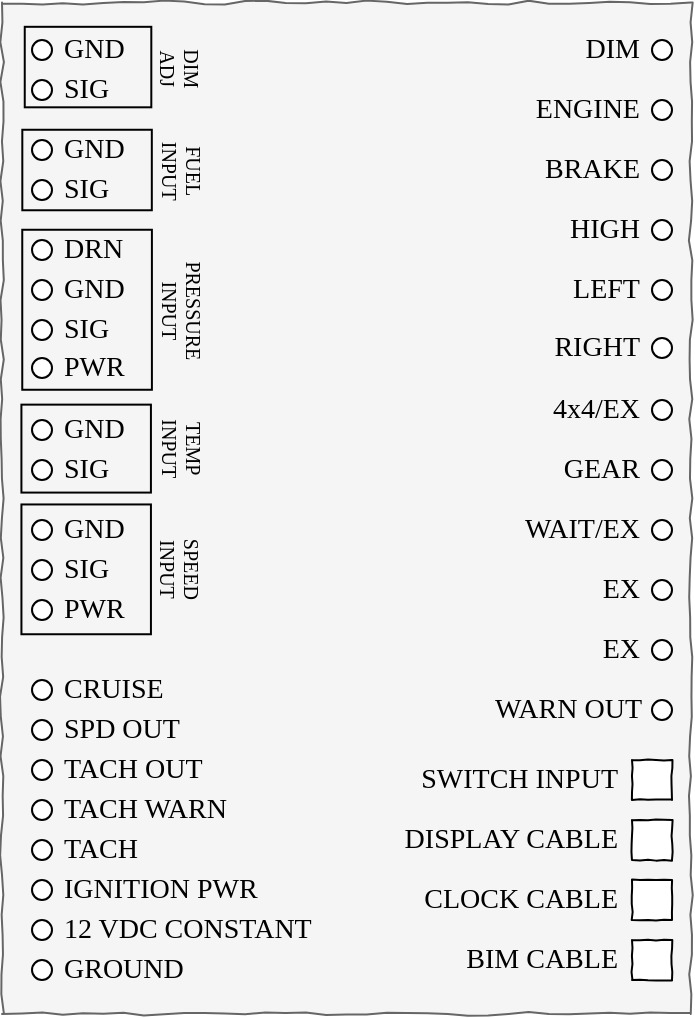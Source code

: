 <mxfile version="23.0.2" type="github">
  <diagram id="i07t7mmh23xNnQ5YnFfk" name="Page-1">
    <mxGraphModel dx="859" dy="656" grid="1" gridSize="10" guides="1" tooltips="1" connect="1" arrows="1" fold="1" page="1" pageScale="1" pageWidth="1100" pageHeight="850" math="0" shadow="0">
      <root>
        <mxCell id="0" />
        <mxCell id="1" parent="0" />
        <mxCell id="Y_vFppH0_Ky8Ca8Mp3E6-1" value="" style="group" vertex="1" connectable="0" parent="1">
          <mxGeometry x="315.005" y="291.255" width="344.38" height="505.77" as="geometry" />
        </mxCell>
        <mxCell id="VSBIXLsl3-3mQV6mPoLs-2" value="" style="rounded=0;whiteSpace=wrap;html=1;hachureGap=4;fontFamily=Architects Daughter;fontSource=https%3A%2F%2Ffonts.googleapis.com%2Fcss%3Ffamily%3DArchitects%2BDaughter;fontSize=20;rotation=90;sketch=1;curveFitting=1;jiggle=2;sketchStyle=comic;fillColor=#f5f5f5;fontColor=#333333;strokeColor=#666666;" parent="Y_vFppH0_Ky8Ca8Mp3E6-1" vertex="1">
          <mxGeometry x="-80.695" y="80.695" width="505.77" height="344.38" as="geometry" />
        </mxCell>
        <mxCell id="QOHi6vaadATqwsfO-8CR-53" value="&lt;font style=&quot;font-size: 10px;&quot;&gt;&lt;span style=&quot;font-size: 10px;&quot;&gt;DIM&lt;br style=&quot;font-size: 10px;&quot;&gt;ADJ&lt;/span&gt;&lt;/font&gt;" style="html=1;hachureGap=4;fontFamily=Montserrat;fontSource=https%3A%2F%2Ffonts.googleapis.com%2Fcss%3Ffamily%3DMontserrat;fontSize=10;fillColor=none;sketchStyle=rough;labelPosition=center;verticalLabelPosition=top;align=center;verticalAlign=bottom;textDirection=rtl;rotation=90;fontStyle=0" parent="Y_vFppH0_Ky8Ca8Mp3E6-1" vertex="1">
          <mxGeometry x="22.885" y="0.635" width="40.25" height="63.28" as="geometry" />
        </mxCell>
        <mxCell id="QOHi6vaadATqwsfO-8CR-57" value="FUEL&lt;br&gt;INPUT" style="html=1;hachureGap=4;fontFamily=Montserrat;fontSource=https%3A%2F%2Ffonts.googleapis.com%2Fcss%3Ffamily%3DMontserrat;fontSize=10;fillColor=none;sketchStyle=rough;labelPosition=center;verticalLabelPosition=top;align=center;verticalAlign=bottom;textDirection=rtl;rotation=90;fontStyle=0" parent="Y_vFppH0_Ky8Ca8Mp3E6-1" vertex="1">
          <mxGeometry x="22.405" y="51.375" width="40.25" height="64.75" as="geometry" />
        </mxCell>
        <mxCell id="QOHi6vaadATqwsfO-8CR-58" value="PRESSURE&lt;br&gt;INPUT" style="html=1;hachureGap=4;fontFamily=Montserrat;fontSource=https%3A%2F%2Ffonts.googleapis.com%2Fcss%3Ffamily%3DMontserrat;fontSize=10;fillColor=none;sketchStyle=rough;labelPosition=center;verticalLabelPosition=top;align=center;verticalAlign=bottom;textDirection=rtl;rotation=90;fontStyle=0;" parent="Y_vFppH0_Ky8Ca8Mp3E6-1" vertex="1">
          <mxGeometry x="2.535" y="121.215" width="80" height="64.82" as="geometry" />
        </mxCell>
        <mxCell id="QOHi6vaadATqwsfO-8CR-60" value="TEMP&lt;br&gt;INPUT" style="html=1;hachureGap=4;fontFamily=Montserrat;fontSource=https%3A%2F%2Ffonts.googleapis.com%2Fcss%3Ffamily%3DMontserrat;fontSize=10;fillColor=none;sketchStyle=rough;labelPosition=center;verticalLabelPosition=top;align=center;verticalAlign=bottom;textDirection=rtl;rotation=90;fontStyle=0" parent="Y_vFppH0_Ky8Ca8Mp3E6-1" vertex="1">
          <mxGeometry x="20.095" y="190.675" width="43.97" height="64.75" as="geometry" />
        </mxCell>
        <mxCell id="QOHi6vaadATqwsfO-8CR-61" value="SPEED&lt;br&gt;INPUT" style="html=1;hachureGap=4;fontFamily=Montserrat;fontSource=https%3A%2F%2Ffonts.googleapis.com%2Fcss%3Ffamily%3DMontserrat;fontSize=10;fillColor=none;sketchStyle=rough;labelPosition=center;verticalLabelPosition=top;align=center;verticalAlign=bottom;textDirection=rtl;rotation=90;fontStyle=0" parent="Y_vFppH0_Ky8Ca8Mp3E6-1" vertex="1">
          <mxGeometry x="9.635" y="251.045" width="64.9" height="64.75" as="geometry" />
        </mxCell>
        <mxCell id="QOHi6vaadATqwsfO-8CR-1" value="&lt;font style=&quot;font-size: 14px;&quot; data-font-src=&quot;https://fonts.googleapis.com/css?family=Montserrat&quot; face=&quot;Montserrat&quot;&gt;DIM&lt;/font&gt;" style="ellipse;whiteSpace=wrap;html=1;aspect=fixed;hachureGap=4;fontFamily=Architects Daughter;fontSource=https%3A%2F%2Ffonts.googleapis.com%2Fcss%3Ffamily%3DArchitects%2BDaughter;fontSize=14;labelPosition=left;verticalLabelPosition=middle;align=right;verticalAlign=middle;spacingLeft=0;spacingRight=6;spacingTop=0;spacingBottom=0;spacing=0;" parent="Y_vFppH0_Ky8Ca8Mp3E6-1" vertex="1">
          <mxGeometry x="324.995" y="18.745" width="10" height="10" as="geometry" />
        </mxCell>
        <mxCell id="QOHi6vaadATqwsfO-8CR-3" value="&lt;font style=&quot;font-size: 14px;&quot; data-font-src=&quot;https://fonts.googleapis.com/css?family=Montserrat&quot; face=&quot;Montserrat&quot;&gt;ENGINE&lt;/font&gt;" style="ellipse;whiteSpace=wrap;html=1;aspect=fixed;hachureGap=4;fontFamily=Architects Daughter;fontSource=https%3A%2F%2Ffonts.googleapis.com%2Fcss%3Ffamily%3DArchitects%2BDaughter;fontSize=14;labelPosition=left;verticalLabelPosition=middle;align=right;verticalAlign=middle;spacingLeft=0;spacingRight=6;spacingTop=0;spacingBottom=0;spacing=0;" parent="Y_vFppH0_Ky8Ca8Mp3E6-1" vertex="1">
          <mxGeometry x="324.995" y="48.745" width="10" height="10" as="geometry" />
        </mxCell>
        <mxCell id="QOHi6vaadATqwsfO-8CR-4" value="&lt;font face=&quot;Montserrat&quot; style=&quot;font-size: 14px;&quot;&gt;BRAKE&lt;/font&gt;" style="ellipse;whiteSpace=wrap;html=1;aspect=fixed;hachureGap=4;fontFamily=Architects Daughter;fontSource=https%3A%2F%2Ffonts.googleapis.com%2Fcss%3Ffamily%3DArchitects%2BDaughter;fontSize=14;labelPosition=left;verticalLabelPosition=middle;align=right;verticalAlign=middle;spacingLeft=0;spacingRight=6;spacingTop=0;spacingBottom=0;spacing=0;" parent="Y_vFppH0_Ky8Ca8Mp3E6-1" vertex="1">
          <mxGeometry x="324.995" y="78.745" width="10" height="10" as="geometry" />
        </mxCell>
        <mxCell id="QOHi6vaadATqwsfO-8CR-5" value="&lt;font style=&quot;font-size: 14px;&quot; data-font-src=&quot;https://fonts.googleapis.com/css?family=Montserrat&quot; face=&quot;Montserrat&quot;&gt;HIGH&lt;/font&gt;" style="ellipse;whiteSpace=wrap;html=1;aspect=fixed;hachureGap=4;fontFamily=Architects Daughter;fontSource=https%3A%2F%2Ffonts.googleapis.com%2Fcss%3Ffamily%3DArchitects%2BDaughter;fontSize=14;labelPosition=left;verticalLabelPosition=middle;align=right;verticalAlign=middle;spacingLeft=0;spacingRight=6;spacingTop=0;spacingBottom=0;spacing=0;" parent="Y_vFppH0_Ky8Ca8Mp3E6-1" vertex="1">
          <mxGeometry x="324.995" y="108.745" width="10" height="10" as="geometry" />
        </mxCell>
        <mxCell id="QOHi6vaadATqwsfO-8CR-6" value="&lt;font style=&quot;font-size: 14px;&quot; data-font-src=&quot;https://fonts.googleapis.com/css?family=Montserrat&quot; face=&quot;Montserrat&quot;&gt;LEFT&lt;/font&gt;" style="ellipse;whiteSpace=wrap;html=1;aspect=fixed;hachureGap=4;fontFamily=Architects Daughter;fontSource=https%3A%2F%2Ffonts.googleapis.com%2Fcss%3Ffamily%3DArchitects%2BDaughter;fontSize=14;labelPosition=left;verticalLabelPosition=middle;align=right;verticalAlign=middle;spacingLeft=0;spacingRight=6;spacingTop=0;spacingBottom=0;spacing=0;" parent="Y_vFppH0_Ky8Ca8Mp3E6-1" vertex="1">
          <mxGeometry x="324.995" y="138.745" width="10" height="10" as="geometry" />
        </mxCell>
        <mxCell id="QOHi6vaadATqwsfO-8CR-9" value="&lt;font style=&quot;font-size: 14px;&quot; data-font-src=&quot;https://fonts.googleapis.com/css?family=Montserrat&quot; face=&quot;Montserrat&quot;&gt;RIGHT&lt;/font&gt;" style="ellipse;whiteSpace=wrap;html=1;aspect=fixed;hachureGap=4;fontFamily=Architects Daughter;fontSource=https%3A%2F%2Ffonts.googleapis.com%2Fcss%3Ffamily%3DArchitects%2BDaughter;fontSize=14;labelPosition=left;verticalLabelPosition=middle;align=right;verticalAlign=middle;spacingLeft=0;spacingRight=6;spacingTop=0;spacingBottom=0;spacing=0;" parent="Y_vFppH0_Ky8Ca8Mp3E6-1" vertex="1">
          <mxGeometry x="324.995" y="167.745" width="10" height="10" as="geometry" />
        </mxCell>
        <mxCell id="QOHi6vaadATqwsfO-8CR-10" value="&lt;font style=&quot;font-size: 14px;&quot; data-font-src=&quot;https://fonts.googleapis.com/css?family=Montserrat&quot; face=&quot;Montserrat&quot;&gt;4x4/EX&lt;/font&gt;" style="ellipse;whiteSpace=wrap;html=1;aspect=fixed;hachureGap=4;fontFamily=Architects Daughter;fontSource=https%3A%2F%2Ffonts.googleapis.com%2Fcss%3Ffamily%3DArchitects%2BDaughter;fontSize=14;labelPosition=left;verticalLabelPosition=middle;align=right;verticalAlign=middle;spacingLeft=0;spacingRight=6;spacingTop=0;spacingBottom=0;spacing=0;" parent="Y_vFppH0_Ky8Ca8Mp3E6-1" vertex="1">
          <mxGeometry x="324.995" y="198.745" width="10" height="10" as="geometry" />
        </mxCell>
        <mxCell id="QOHi6vaadATqwsfO-8CR-11" value="&lt;font style=&quot;font-size: 14px;&quot; data-font-src=&quot;https://fonts.googleapis.com/css?family=Montserrat&quot; face=&quot;Montserrat&quot;&gt;GEAR&lt;/font&gt;" style="ellipse;whiteSpace=wrap;html=1;aspect=fixed;hachureGap=4;fontFamily=Architects Daughter;fontSource=https%3A%2F%2Ffonts.googleapis.com%2Fcss%3Ffamily%3DArchitects%2BDaughter;fontSize=14;labelPosition=left;verticalLabelPosition=middle;align=right;verticalAlign=middle;spacingLeft=0;spacingRight=6;spacingTop=0;spacingBottom=0;spacing=0;" parent="Y_vFppH0_Ky8Ca8Mp3E6-1" vertex="1">
          <mxGeometry x="324.995" y="228.745" width="10" height="10" as="geometry" />
        </mxCell>
        <mxCell id="QOHi6vaadATqwsfO-8CR-13" value="&lt;font style=&quot;font-size: 14px;&quot; data-font-src=&quot;https://fonts.googleapis.com/css?family=Montserrat&quot; face=&quot;Montserrat&quot;&gt;WAIT/EX&lt;/font&gt;" style="ellipse;whiteSpace=wrap;html=1;aspect=fixed;hachureGap=4;fontFamily=Architects Daughter;fontSource=https%3A%2F%2Ffonts.googleapis.com%2Fcss%3Ffamily%3DArchitects%2BDaughter;fontSize=14;labelPosition=left;verticalLabelPosition=middle;align=right;verticalAlign=middle;spacingLeft=0;spacingRight=6;spacingTop=0;spacingBottom=0;spacing=0;" parent="Y_vFppH0_Ky8Ca8Mp3E6-1" vertex="1">
          <mxGeometry x="324.995" y="258.745" width="10" height="10" as="geometry" />
        </mxCell>
        <mxCell id="QOHi6vaadATqwsfO-8CR-14" value="&lt;font style=&quot;font-size: 14px;&quot; data-font-src=&quot;https://fonts.googleapis.com/css?family=Montserrat&quot; face=&quot;Montserrat&quot;&gt;EX&lt;/font&gt;" style="ellipse;whiteSpace=wrap;html=1;aspect=fixed;hachureGap=4;fontFamily=Architects Daughter;fontSource=https%3A%2F%2Ffonts.googleapis.com%2Fcss%3Ffamily%3DArchitects%2BDaughter;fontSize=14;labelPosition=left;verticalLabelPosition=middle;align=right;verticalAlign=middle;spacingLeft=0;spacingRight=6;spacingTop=0;spacingBottom=0;spacing=0;" parent="Y_vFppH0_Ky8Ca8Mp3E6-1" vertex="1">
          <mxGeometry x="324.995" y="288.745" width="10" height="10" as="geometry" />
        </mxCell>
        <mxCell id="QOHi6vaadATqwsfO-8CR-15" value="&lt;font style=&quot;font-size: 14px;&quot; data-font-src=&quot;https://fonts.googleapis.com/css?family=Montserrat&quot; face=&quot;Montserrat&quot;&gt;EX&lt;/font&gt;" style="ellipse;whiteSpace=wrap;html=1;aspect=fixed;hachureGap=4;fontFamily=Architects Daughter;fontSource=https%3A%2F%2Ffonts.googleapis.com%2Fcss%3Ffamily%3DArchitects%2BDaughter;fontSize=14;labelPosition=left;verticalLabelPosition=middle;align=right;verticalAlign=middle;spacingLeft=0;spacingRight=6;spacingTop=0;spacingBottom=0;spacing=0;" parent="Y_vFppH0_Ky8Ca8Mp3E6-1" vertex="1">
          <mxGeometry x="324.995" y="318.745" width="10" height="10" as="geometry" />
        </mxCell>
        <mxCell id="QOHi6vaadATqwsfO-8CR-16" value="&lt;font style=&quot;font-size: 14px;&quot; data-font-src=&quot;https://fonts.googleapis.com/css?family=Montserrat&quot; face=&quot;Montserrat&quot;&gt;WARN OUT&lt;/font&gt;" style="ellipse;html=1;aspect=fixed;hachureGap=4;fontFamily=Architects Daughter;fontSource=https%3A%2F%2Ffonts.googleapis.com%2Fcss%3Ffamily%3DArchitects%2BDaughter;fontSize=14;labelPosition=left;verticalLabelPosition=middle;align=right;verticalAlign=middle;spacingLeft=0;spacingRight=6;spacingTop=0;spacingBottom=0;spacing=0;" parent="Y_vFppH0_Ky8Ca8Mp3E6-1" vertex="1">
          <mxGeometry x="324.995" y="348.745" width="10" height="10" as="geometry" />
        </mxCell>
        <mxCell id="QOHi6vaadATqwsfO-8CR-17" value="&lt;font style=&quot;font-size: 14px;&quot; data-font-src=&quot;https://fonts.googleapis.com/css?family=Montserrat&quot; face=&quot;Montserrat&quot;&gt;GND&lt;/font&gt;" style="ellipse;whiteSpace=wrap;html=1;aspect=fixed;hachureGap=4;fontFamily=Architects Daughter;fontSource=https%3A%2F%2Ffonts.googleapis.com%2Fcss%3Ffamily%3DArchitects%2BDaughter;fontSize=14;labelPosition=right;verticalLabelPosition=middle;align=left;verticalAlign=middle;spacingLeft=6;spacingRight=0;spacingTop=0;spacingBottom=0;spacing=0;" parent="Y_vFppH0_Ky8Ca8Mp3E6-1" vertex="1">
          <mxGeometry x="14.995" y="18.745" width="10" height="10" as="geometry" />
        </mxCell>
        <mxCell id="QOHi6vaadATqwsfO-8CR-19" value="&lt;font style=&quot;font-size: 14px;&quot; data-font-src=&quot;https://fonts.googleapis.com/css?family=Montserrat&quot; face=&quot;Montserrat&quot;&gt;SIG&lt;/font&gt;" style="ellipse;whiteSpace=wrap;html=1;aspect=fixed;hachureGap=4;fontFamily=Architects Daughter;fontSource=https%3A%2F%2Ffonts.googleapis.com%2Fcss%3Ffamily%3DArchitects%2BDaughter;fontSize=14;labelPosition=right;verticalLabelPosition=middle;align=left;verticalAlign=middle;spacingLeft=6;spacingRight=0;spacingTop=0;spacingBottom=0;spacing=0;" parent="Y_vFppH0_Ky8Ca8Mp3E6-1" vertex="1">
          <mxGeometry x="14.995" y="38.745" width="10" height="10" as="geometry" />
        </mxCell>
        <mxCell id="QOHi6vaadATqwsfO-8CR-20" value="&lt;font style=&quot;font-size: 14px;&quot; data-font-src=&quot;https://fonts.googleapis.com/css?family=Montserrat&quot; face=&quot;Montserrat&quot;&gt;GND&lt;/font&gt;" style="ellipse;whiteSpace=wrap;html=1;aspect=fixed;hachureGap=4;fontFamily=Architects Daughter;fontSource=https%3A%2F%2Ffonts.googleapis.com%2Fcss%3Ffamily%3DArchitects%2BDaughter;fontSize=14;labelPosition=right;verticalLabelPosition=middle;align=left;verticalAlign=middle;spacingLeft=6;spacingRight=0;spacingTop=0;spacingBottom=0;spacing=0;" parent="Y_vFppH0_Ky8Ca8Mp3E6-1" vertex="1">
          <mxGeometry x="14.995" y="68.745" width="10" height="10" as="geometry" />
        </mxCell>
        <mxCell id="QOHi6vaadATqwsfO-8CR-21" value="&lt;font style=&quot;font-size: 14px;&quot; data-font-src=&quot;https://fonts.googleapis.com/css?family=Montserrat&quot; face=&quot;Montserrat&quot;&gt;SIG&lt;/font&gt;" style="ellipse;whiteSpace=wrap;html=1;aspect=fixed;hachureGap=4;fontFamily=Architects Daughter;fontSource=https%3A%2F%2Ffonts.googleapis.com%2Fcss%3Ffamily%3DArchitects%2BDaughter;fontSize=14;labelPosition=right;verticalLabelPosition=middle;align=left;verticalAlign=middle;spacingLeft=6;spacingRight=0;spacingTop=0;spacingBottom=0;spacing=0;" parent="Y_vFppH0_Ky8Ca8Mp3E6-1" vertex="1">
          <mxGeometry x="14.995" y="88.745" width="10" height="10" as="geometry" />
        </mxCell>
        <mxCell id="QOHi6vaadATqwsfO-8CR-22" value="&lt;font style=&quot;font-size: 14px;&quot; data-font-src=&quot;https://fonts.googleapis.com/css?family=Montserrat&quot; face=&quot;Montserrat&quot;&gt;DRN&lt;/font&gt;" style="ellipse;whiteSpace=wrap;html=1;aspect=fixed;hachureGap=4;fontFamily=Architects Daughter;fontSource=https%3A%2F%2Ffonts.googleapis.com%2Fcss%3Ffamily%3DArchitects%2BDaughter;fontSize=14;labelPosition=right;verticalLabelPosition=middle;align=left;verticalAlign=middle;spacingLeft=6;spacingRight=0;spacingTop=0;spacingBottom=0;spacing=0;" parent="Y_vFppH0_Ky8Ca8Mp3E6-1" vertex="1">
          <mxGeometry x="14.995" y="118.745" width="10" height="10" as="geometry" />
        </mxCell>
        <mxCell id="QOHi6vaadATqwsfO-8CR-23" value="&lt;font style=&quot;font-size: 14px;&quot; data-font-src=&quot;https://fonts.googleapis.com/css?family=Montserrat&quot; face=&quot;Montserrat&quot;&gt;GND&lt;/font&gt;" style="ellipse;whiteSpace=wrap;html=1;aspect=fixed;hachureGap=4;fontFamily=Architects Daughter;fontSource=https%3A%2F%2Ffonts.googleapis.com%2Fcss%3Ffamily%3DArchitects%2BDaughter;fontSize=14;labelPosition=right;verticalLabelPosition=middle;align=left;verticalAlign=middle;spacingLeft=6;spacingRight=0;spacingTop=0;spacingBottom=0;spacing=0;" parent="Y_vFppH0_Ky8Ca8Mp3E6-1" vertex="1">
          <mxGeometry x="14.995" y="138.745" width="10" height="10" as="geometry" />
        </mxCell>
        <mxCell id="QOHi6vaadATqwsfO-8CR-24" value="&lt;font style=&quot;font-size: 14px;&quot; data-font-src=&quot;https://fonts.googleapis.com/css?family=Montserrat&quot; face=&quot;Montserrat&quot;&gt;SIG&lt;/font&gt;" style="ellipse;whiteSpace=wrap;html=1;aspect=fixed;hachureGap=4;fontFamily=Architects Daughter;fontSource=https%3A%2F%2Ffonts.googleapis.com%2Fcss%3Ffamily%3DArchitects%2BDaughter;fontSize=14;labelPosition=right;verticalLabelPosition=middle;align=left;verticalAlign=middle;spacingLeft=6;spacingRight=0;spacingTop=0;spacingBottom=0;spacing=0;" parent="Y_vFppH0_Ky8Ca8Mp3E6-1" vertex="1">
          <mxGeometry x="14.995" y="158.745" width="10" height="10" as="geometry" />
        </mxCell>
        <mxCell id="QOHi6vaadATqwsfO-8CR-25" value="&lt;font style=&quot;font-size: 14px;&quot; data-font-src=&quot;https://fonts.googleapis.com/css?family=Montserrat&quot; face=&quot;Montserrat&quot;&gt;PWR&lt;/font&gt;" style="ellipse;whiteSpace=wrap;html=1;aspect=fixed;hachureGap=4;fontFamily=Architects Daughter;fontSource=https%3A%2F%2Ffonts.googleapis.com%2Fcss%3Ffamily%3DArchitects%2BDaughter;fontSize=14;labelPosition=right;verticalLabelPosition=middle;align=left;verticalAlign=middle;spacingLeft=6;spacingRight=0;spacingTop=0;spacingBottom=0;spacing=0;" parent="Y_vFppH0_Ky8Ca8Mp3E6-1" vertex="1">
          <mxGeometry x="14.995" y="177.745" width="10" height="10" as="geometry" />
        </mxCell>
        <mxCell id="QOHi6vaadATqwsfO-8CR-26" value="&lt;font style=&quot;font-size: 14px;&quot; data-font-src=&quot;https://fonts.googleapis.com/css?family=Montserrat&quot; face=&quot;Montserrat&quot;&gt;GND&lt;/font&gt;" style="ellipse;whiteSpace=wrap;html=1;aspect=fixed;hachureGap=4;fontFamily=Architects Daughter;fontSource=https%3A%2F%2Ffonts.googleapis.com%2Fcss%3Ffamily%3DArchitects%2BDaughter;fontSize=14;labelPosition=right;verticalLabelPosition=middle;align=left;verticalAlign=middle;spacingLeft=6;spacingRight=0;spacingTop=0;spacingBottom=0;spacing=0;" parent="Y_vFppH0_Ky8Ca8Mp3E6-1" vertex="1">
          <mxGeometry x="14.995" y="208.745" width="10" height="10" as="geometry" />
        </mxCell>
        <mxCell id="QOHi6vaadATqwsfO-8CR-27" value="&lt;font style=&quot;font-size: 14px;&quot; data-font-src=&quot;https://fonts.googleapis.com/css?family=Montserrat&quot; face=&quot;Montserrat&quot;&gt;SIG&lt;/font&gt;" style="ellipse;whiteSpace=wrap;html=1;aspect=fixed;hachureGap=4;fontFamily=Architects Daughter;fontSource=https%3A%2F%2Ffonts.googleapis.com%2Fcss%3Ffamily%3DArchitects%2BDaughter;fontSize=14;labelPosition=right;verticalLabelPosition=middle;align=left;verticalAlign=middle;spacingLeft=6;spacingRight=0;spacingTop=0;spacingBottom=0;spacing=0;" parent="Y_vFppH0_Ky8Ca8Mp3E6-1" vertex="1">
          <mxGeometry x="14.995" y="228.745" width="10" height="10" as="geometry" />
        </mxCell>
        <mxCell id="QOHi6vaadATqwsfO-8CR-28" value="&lt;font style=&quot;font-size: 14px;&quot; data-font-src=&quot;https://fonts.googleapis.com/css?family=Montserrat&quot; face=&quot;Montserrat&quot;&gt;GND&lt;/font&gt;" style="ellipse;whiteSpace=wrap;html=1;aspect=fixed;hachureGap=4;fontFamily=Architects Daughter;fontSource=https%3A%2F%2Ffonts.googleapis.com%2Fcss%3Ffamily%3DArchitects%2BDaughter;fontSize=14;labelPosition=right;verticalLabelPosition=middle;align=left;verticalAlign=middle;spacingLeft=6;spacingRight=0;spacingTop=0;spacingBottom=0;spacing=0;" parent="Y_vFppH0_Ky8Ca8Mp3E6-1" vertex="1">
          <mxGeometry x="14.995" y="258.745" width="10" height="10" as="geometry" />
        </mxCell>
        <mxCell id="QOHi6vaadATqwsfO-8CR-29" value="&lt;font style=&quot;font-size: 14px;&quot; data-font-src=&quot;https://fonts.googleapis.com/css?family=Montserrat&quot; face=&quot;Montserrat&quot;&gt;SIG&lt;/font&gt;" style="ellipse;whiteSpace=wrap;html=1;aspect=fixed;hachureGap=4;fontFamily=Architects Daughter;fontSource=https%3A%2F%2Ffonts.googleapis.com%2Fcss%3Ffamily%3DArchitects%2BDaughter;fontSize=14;labelPosition=right;verticalLabelPosition=middle;align=left;verticalAlign=middle;spacingLeft=6;spacingRight=0;spacingTop=0;spacingBottom=0;spacing=0;" parent="Y_vFppH0_Ky8Ca8Mp3E6-1" vertex="1">
          <mxGeometry x="14.995" y="278.745" width="10" height="10" as="geometry" />
        </mxCell>
        <mxCell id="QOHi6vaadATqwsfO-8CR-30" value="&lt;font face=&quot;Montserrat&quot; style=&quot;font-size: 14px;&quot;&gt;PWR&lt;/font&gt;" style="ellipse;whiteSpace=wrap;html=1;aspect=fixed;hachureGap=4;fontFamily=Architects Daughter;fontSource=https%3A%2F%2Ffonts.googleapis.com%2Fcss%3Ffamily%3DArchitects%2BDaughter;fontSize=14;labelPosition=right;verticalLabelPosition=middle;align=left;verticalAlign=middle;spacingLeft=6;spacingRight=0;spacingTop=0;spacingBottom=0;spacing=0;" parent="Y_vFppH0_Ky8Ca8Mp3E6-1" vertex="1">
          <mxGeometry x="14.995" y="298.745" width="10" height="10" as="geometry" />
        </mxCell>
        <mxCell id="QOHi6vaadATqwsfO-8CR-31" value="&lt;font style=&quot;font-size: 14px;&quot; data-font-src=&quot;https://fonts.googleapis.com/css?family=Montserrat&quot; face=&quot;Montserrat&quot;&gt;CRUISE&lt;/font&gt;" style="ellipse;whiteSpace=wrap;html=1;aspect=fixed;hachureGap=4;fontFamily=Architects Daughter;fontSource=https%3A%2F%2Ffonts.googleapis.com%2Fcss%3Ffamily%3DArchitects%2BDaughter;fontSize=14;labelPosition=right;verticalLabelPosition=middle;align=left;verticalAlign=middle;spacingLeft=6;spacingRight=0;spacingTop=0;spacingBottom=0;spacing=0;" parent="Y_vFppH0_Ky8Ca8Mp3E6-1" vertex="1">
          <mxGeometry x="14.995" y="338.745" width="10" height="10" as="geometry" />
        </mxCell>
        <mxCell id="QOHi6vaadATqwsfO-8CR-32" value="&lt;font style=&quot;font-size: 14px;&quot; data-font-src=&quot;https://fonts.googleapis.com/css?family=Montserrat&quot; face=&quot;Montserrat&quot;&gt;SPD OUT&lt;/font&gt;" style="ellipse;html=1;aspect=fixed;hachureGap=4;fontFamily=Architects Daughter;fontSource=https%3A%2F%2Ffonts.googleapis.com%2Fcss%3Ffamily%3DArchitects%2BDaughter;fontSize=14;labelPosition=right;verticalLabelPosition=middle;align=left;verticalAlign=middle;spacingLeft=6;spacingRight=0;spacingTop=0;spacingBottom=0;spacing=0;" parent="Y_vFppH0_Ky8Ca8Mp3E6-1" vertex="1">
          <mxGeometry x="14.995" y="358.745" width="10" height="10" as="geometry" />
        </mxCell>
        <mxCell id="QOHi6vaadATqwsfO-8CR-33" value="&lt;font style=&quot;font-size: 14px;&quot; data-font-src=&quot;https://fonts.googleapis.com/css?family=Montserrat&quot; face=&quot;Montserrat&quot;&gt;TACH OUT&lt;/font&gt;" style="ellipse;html=1;aspect=fixed;hachureGap=4;fontFamily=Architects Daughter;fontSource=https%3A%2F%2Ffonts.googleapis.com%2Fcss%3Ffamily%3DArchitects%2BDaughter;fontSize=14;labelPosition=right;verticalLabelPosition=middle;align=left;verticalAlign=middle;spacingLeft=6;spacingRight=0;spacingTop=0;spacingBottom=0;spacing=0;" parent="Y_vFppH0_Ky8Ca8Mp3E6-1" vertex="1">
          <mxGeometry x="14.995" y="378.745" width="10" height="10" as="geometry" />
        </mxCell>
        <mxCell id="QOHi6vaadATqwsfO-8CR-34" value="&lt;font style=&quot;font-size: 14px;&quot; data-font-src=&quot;https://fonts.googleapis.com/css?family=Montserrat&quot; face=&quot;Montserrat&quot;&gt;TACH WARN&lt;/font&gt;" style="ellipse;html=1;aspect=fixed;hachureGap=4;fontFamily=Architects Daughter;fontSource=https%3A%2F%2Ffonts.googleapis.com%2Fcss%3Ffamily%3DArchitects%2BDaughter;fontSize=14;labelPosition=right;verticalLabelPosition=middle;align=left;verticalAlign=middle;spacingLeft=6;spacingRight=0;spacingTop=0;spacingBottom=0;spacing=0;" parent="Y_vFppH0_Ky8Ca8Mp3E6-1" vertex="1">
          <mxGeometry x="14.995" y="398.745" width="10" height="10" as="geometry" />
        </mxCell>
        <mxCell id="QOHi6vaadATqwsfO-8CR-35" value="&lt;font style=&quot;font-size: 14px;&quot; data-font-src=&quot;https://fonts.googleapis.com/css?family=Montserrat&quot; face=&quot;Montserrat&quot;&gt;TACH&lt;/font&gt;" style="ellipse;html=1;aspect=fixed;hachureGap=4;fontFamily=Architects Daughter;fontSource=https%3A%2F%2Ffonts.googleapis.com%2Fcss%3Ffamily%3DArchitects%2BDaughter;fontSize=14;labelPosition=right;verticalLabelPosition=middle;align=left;verticalAlign=middle;spacingLeft=6;spacingRight=0;spacingTop=0;spacingBottom=0;spacing=0;" parent="Y_vFppH0_Ky8Ca8Mp3E6-1" vertex="1">
          <mxGeometry x="14.995" y="418.745" width="10" height="10" as="geometry" />
        </mxCell>
        <mxCell id="QOHi6vaadATqwsfO-8CR-36" value="&lt;font face=&quot;Montserrat&quot; style=&quot;font-size: 14px;&quot;&gt;IGNITION PWR&lt;/font&gt;" style="ellipse;html=1;aspect=fixed;hachureGap=4;fontFamily=Architects Daughter;fontSource=https%3A%2F%2Ffonts.googleapis.com%2Fcss%3Ffamily%3DArchitects%2BDaughter;fontSize=14;labelPosition=right;verticalLabelPosition=middle;align=left;verticalAlign=middle;spacingLeft=6;spacingRight=0;spacingTop=0;spacingBottom=0;spacing=0;" parent="Y_vFppH0_Ky8Ca8Mp3E6-1" vertex="1">
          <mxGeometry x="14.995" y="438.745" width="10" height="10" as="geometry" />
        </mxCell>
        <mxCell id="QOHi6vaadATqwsfO-8CR-37" value="&lt;font style=&quot;font-size: 14px;&quot; data-font-src=&quot;https://fonts.googleapis.com/css?family=Montserrat&quot; face=&quot;Montserrat&quot;&gt;12 VDC CONSTANT&lt;/font&gt;" style="ellipse;html=1;aspect=fixed;hachureGap=4;fontFamily=Architects Daughter;fontSource=https%3A%2F%2Ffonts.googleapis.com%2Fcss%3Ffamily%3DArchitects%2BDaughter;fontSize=14;labelPosition=right;verticalLabelPosition=middle;align=left;verticalAlign=middle;spacingLeft=6;spacingRight=0;spacingTop=0;spacingBottom=0;spacing=0;" parent="Y_vFppH0_Ky8Ca8Mp3E6-1" vertex="1">
          <mxGeometry x="14.995" y="458.745" width="10" height="10" as="geometry" />
        </mxCell>
        <mxCell id="QOHi6vaadATqwsfO-8CR-38" value="&lt;font style=&quot;font-size: 14px;&quot; data-font-src=&quot;https://fonts.googleapis.com/css?family=Montserrat&quot; face=&quot;Montserrat&quot;&gt;GROUND&lt;/font&gt;" style="ellipse;html=1;aspect=fixed;hachureGap=4;fontFamily=Architects Daughter;fontSource=https%3A%2F%2Ffonts.googleapis.com%2Fcss%3Ffamily%3DArchitects%2BDaughter;fontSize=14;labelPosition=right;verticalLabelPosition=middle;align=left;verticalAlign=middle;spacingLeft=6;spacingRight=0;spacingTop=0;spacingBottom=0;spacing=0;" parent="Y_vFppH0_Ky8Ca8Mp3E6-1" vertex="1">
          <mxGeometry x="14.995" y="478.745" width="10" height="10" as="geometry" />
        </mxCell>
        <mxCell id="QOHi6vaadATqwsfO-8CR-41" value="SWITCH INPUT" style="html=1;aspect=fixed;sketch=1;hachureGap=4;jiggle=2;curveFitting=1;fontFamily=Montserrat;fontSource=https%3A%2F%2Ffonts.googleapis.com%2Fcss%3Ffamily%3DMontserrat;fontSize=14;labelPosition=left;verticalLabelPosition=middle;align=right;verticalAlign=middle;spacingRight=6;sketchStyle=comic;" parent="Y_vFppH0_Ky8Ca8Mp3E6-1" vertex="1">
          <mxGeometry x="314.995" y="378.745" width="20" height="20" as="geometry" />
        </mxCell>
        <mxCell id="QOHi6vaadATqwsfO-8CR-42" value="DISPLAY CABLE" style="html=1;aspect=fixed;sketch=1;hachureGap=4;jiggle=2;curveFitting=1;fontFamily=Montserrat;fontSource=https%3A%2F%2Ffonts.googleapis.com%2Fcss%3Ffamily%3DMontserrat;fontSize=14;labelPosition=left;verticalLabelPosition=middle;align=right;verticalAlign=middle;spacingRight=6;sketchStyle=comic;" parent="Y_vFppH0_Ky8Ca8Mp3E6-1" vertex="1">
          <mxGeometry x="314.995" y="408.745" width="20" height="20" as="geometry" />
        </mxCell>
        <mxCell id="QOHi6vaadATqwsfO-8CR-43" value="CLOCK CABLE" style="html=1;aspect=fixed;sketch=1;hachureGap=4;jiggle=2;curveFitting=1;fontFamily=Montserrat;fontSource=https%3A%2F%2Ffonts.googleapis.com%2Fcss%3Ffamily%3DMontserrat;fontSize=14;labelPosition=left;verticalLabelPosition=middle;align=right;verticalAlign=middle;spacingRight=6;sketchStyle=comic;" parent="Y_vFppH0_Ky8Ca8Mp3E6-1" vertex="1">
          <mxGeometry x="314.995" y="438.745" width="20" height="20" as="geometry" />
        </mxCell>
        <mxCell id="QOHi6vaadATqwsfO-8CR-44" value="BIM CABLE" style="html=1;aspect=fixed;sketch=1;hachureGap=4;jiggle=2;curveFitting=1;fontFamily=Montserrat;fontSource=https%3A%2F%2Ffonts.googleapis.com%2Fcss%3Ffamily%3DMontserrat;fontSize=14;labelPosition=left;verticalLabelPosition=middle;align=right;verticalAlign=middle;spacingRight=6;sketchStyle=comic;" parent="Y_vFppH0_Ky8Ca8Mp3E6-1" vertex="1">
          <mxGeometry x="314.995" y="468.745" width="20" height="20" as="geometry" />
        </mxCell>
      </root>
    </mxGraphModel>
  </diagram>
</mxfile>
